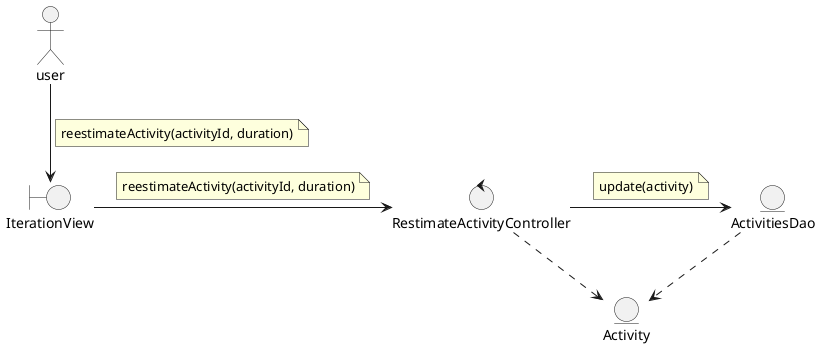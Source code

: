 @startuml

actor user

boundary IterationView

control RestimateActivityController

entity Activity
entity ActivitiesDao

user -down-> IterationView
    note on link
        reestimateActivity(activityId, duration)
    end note

IterationView -right-> RestimateActivityController
    note on link
        reestimateActivity(activityId, duration)
    end note

RestimateActivityController -right-> ActivitiesDao
    note on link
        update(activity)
    end note

RestimateActivityController ..> Activity
ActivitiesDao ..> Activity

@enduml
